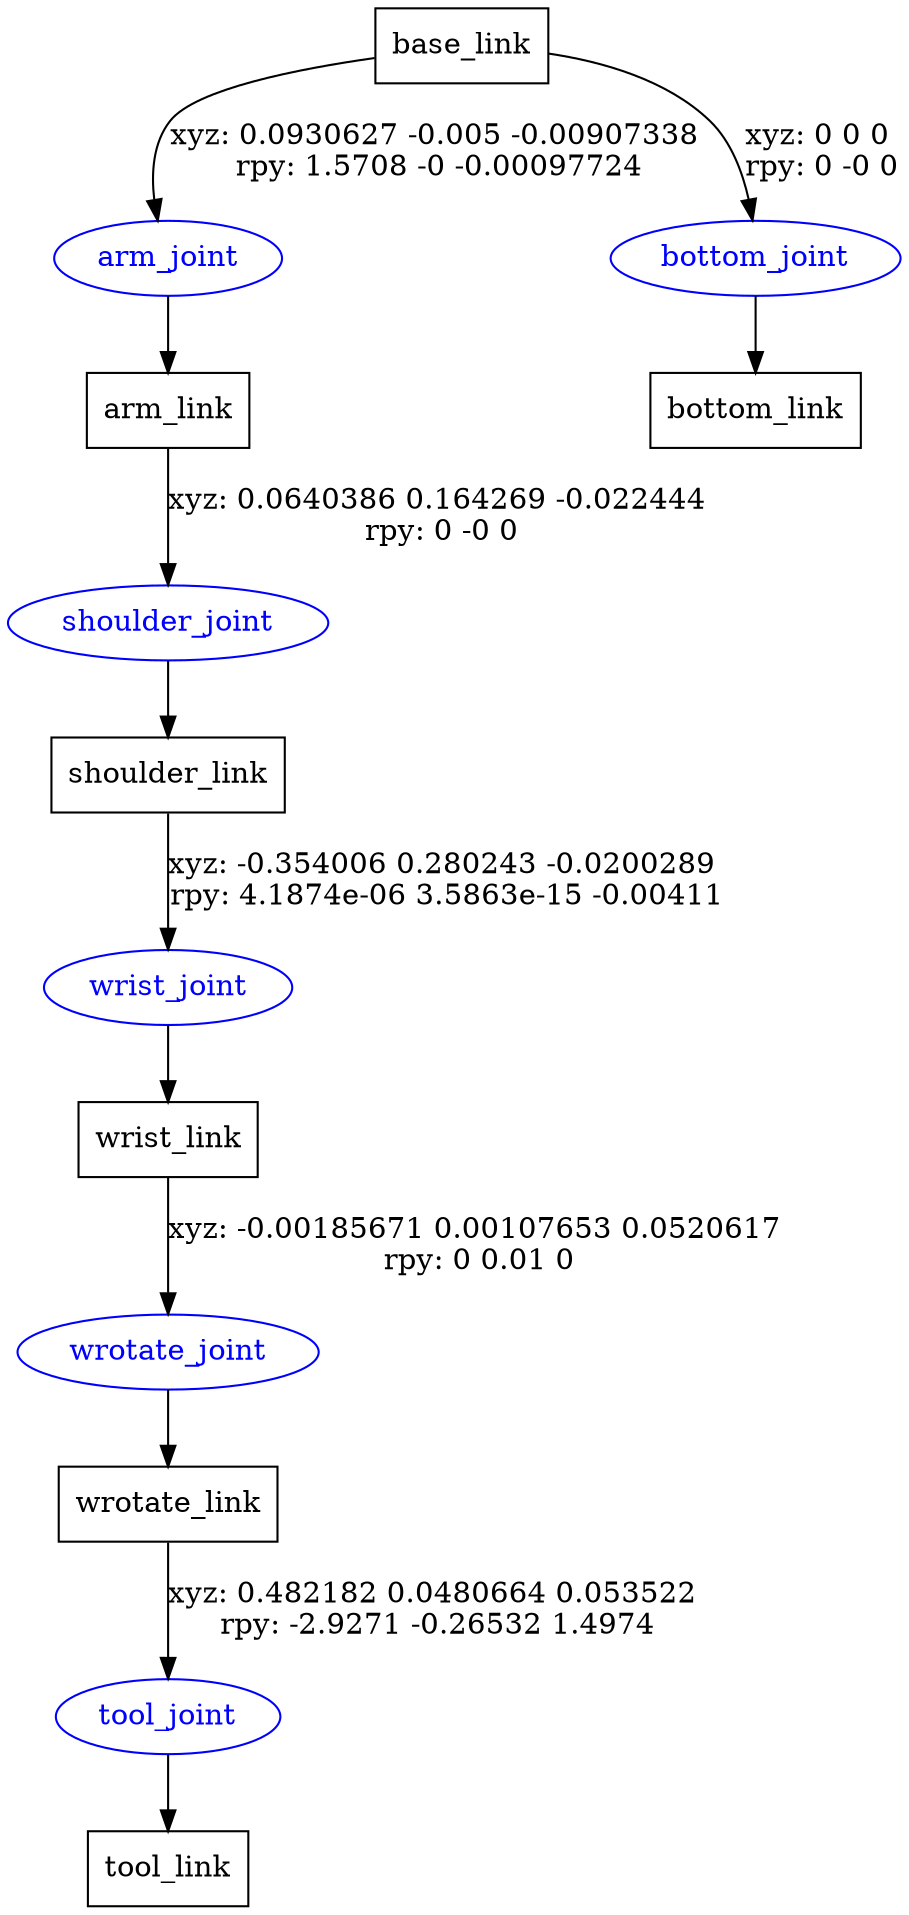 digraph G {
node [shape=box];
"base_link" [label="base_link"];
"arm_link" [label="arm_link"];
"shoulder_link" [label="shoulder_link"];
"wrist_link" [label="wrist_link"];
"wrotate_link" [label="wrotate_link"];
"tool_link" [label="tool_link"];
"bottom_link" [label="bottom_link"];
node [shape=ellipse, color=blue, fontcolor=blue];
"base_link" -> "arm_joint" [label="xyz: 0.0930627 -0.005 -0.00907338 \nrpy: 1.5708 -0 -0.00097724"]
"arm_joint" -> "arm_link"
"arm_link" -> "shoulder_joint" [label="xyz: 0.0640386 0.164269 -0.022444 \nrpy: 0 -0 0"]
"shoulder_joint" -> "shoulder_link"
"shoulder_link" -> "wrist_joint" [label="xyz: -0.354006 0.280243 -0.0200289 \nrpy: 4.1874e-06 3.5863e-15 -0.00411"]
"wrist_joint" -> "wrist_link"
"wrist_link" -> "wrotate_joint" [label="xyz: -0.00185671 0.00107653 0.0520617 \nrpy: 0 0.01 0"]
"wrotate_joint" -> "wrotate_link"
"wrotate_link" -> "tool_joint" [label="xyz: 0.482182 0.0480664 0.053522 \nrpy: -2.9271 -0.26532 1.4974"]
"tool_joint" -> "tool_link"
"base_link" -> "bottom_joint" [label="xyz: 0 0 0 \nrpy: 0 -0 0"]
"bottom_joint" -> "bottom_link"
}
